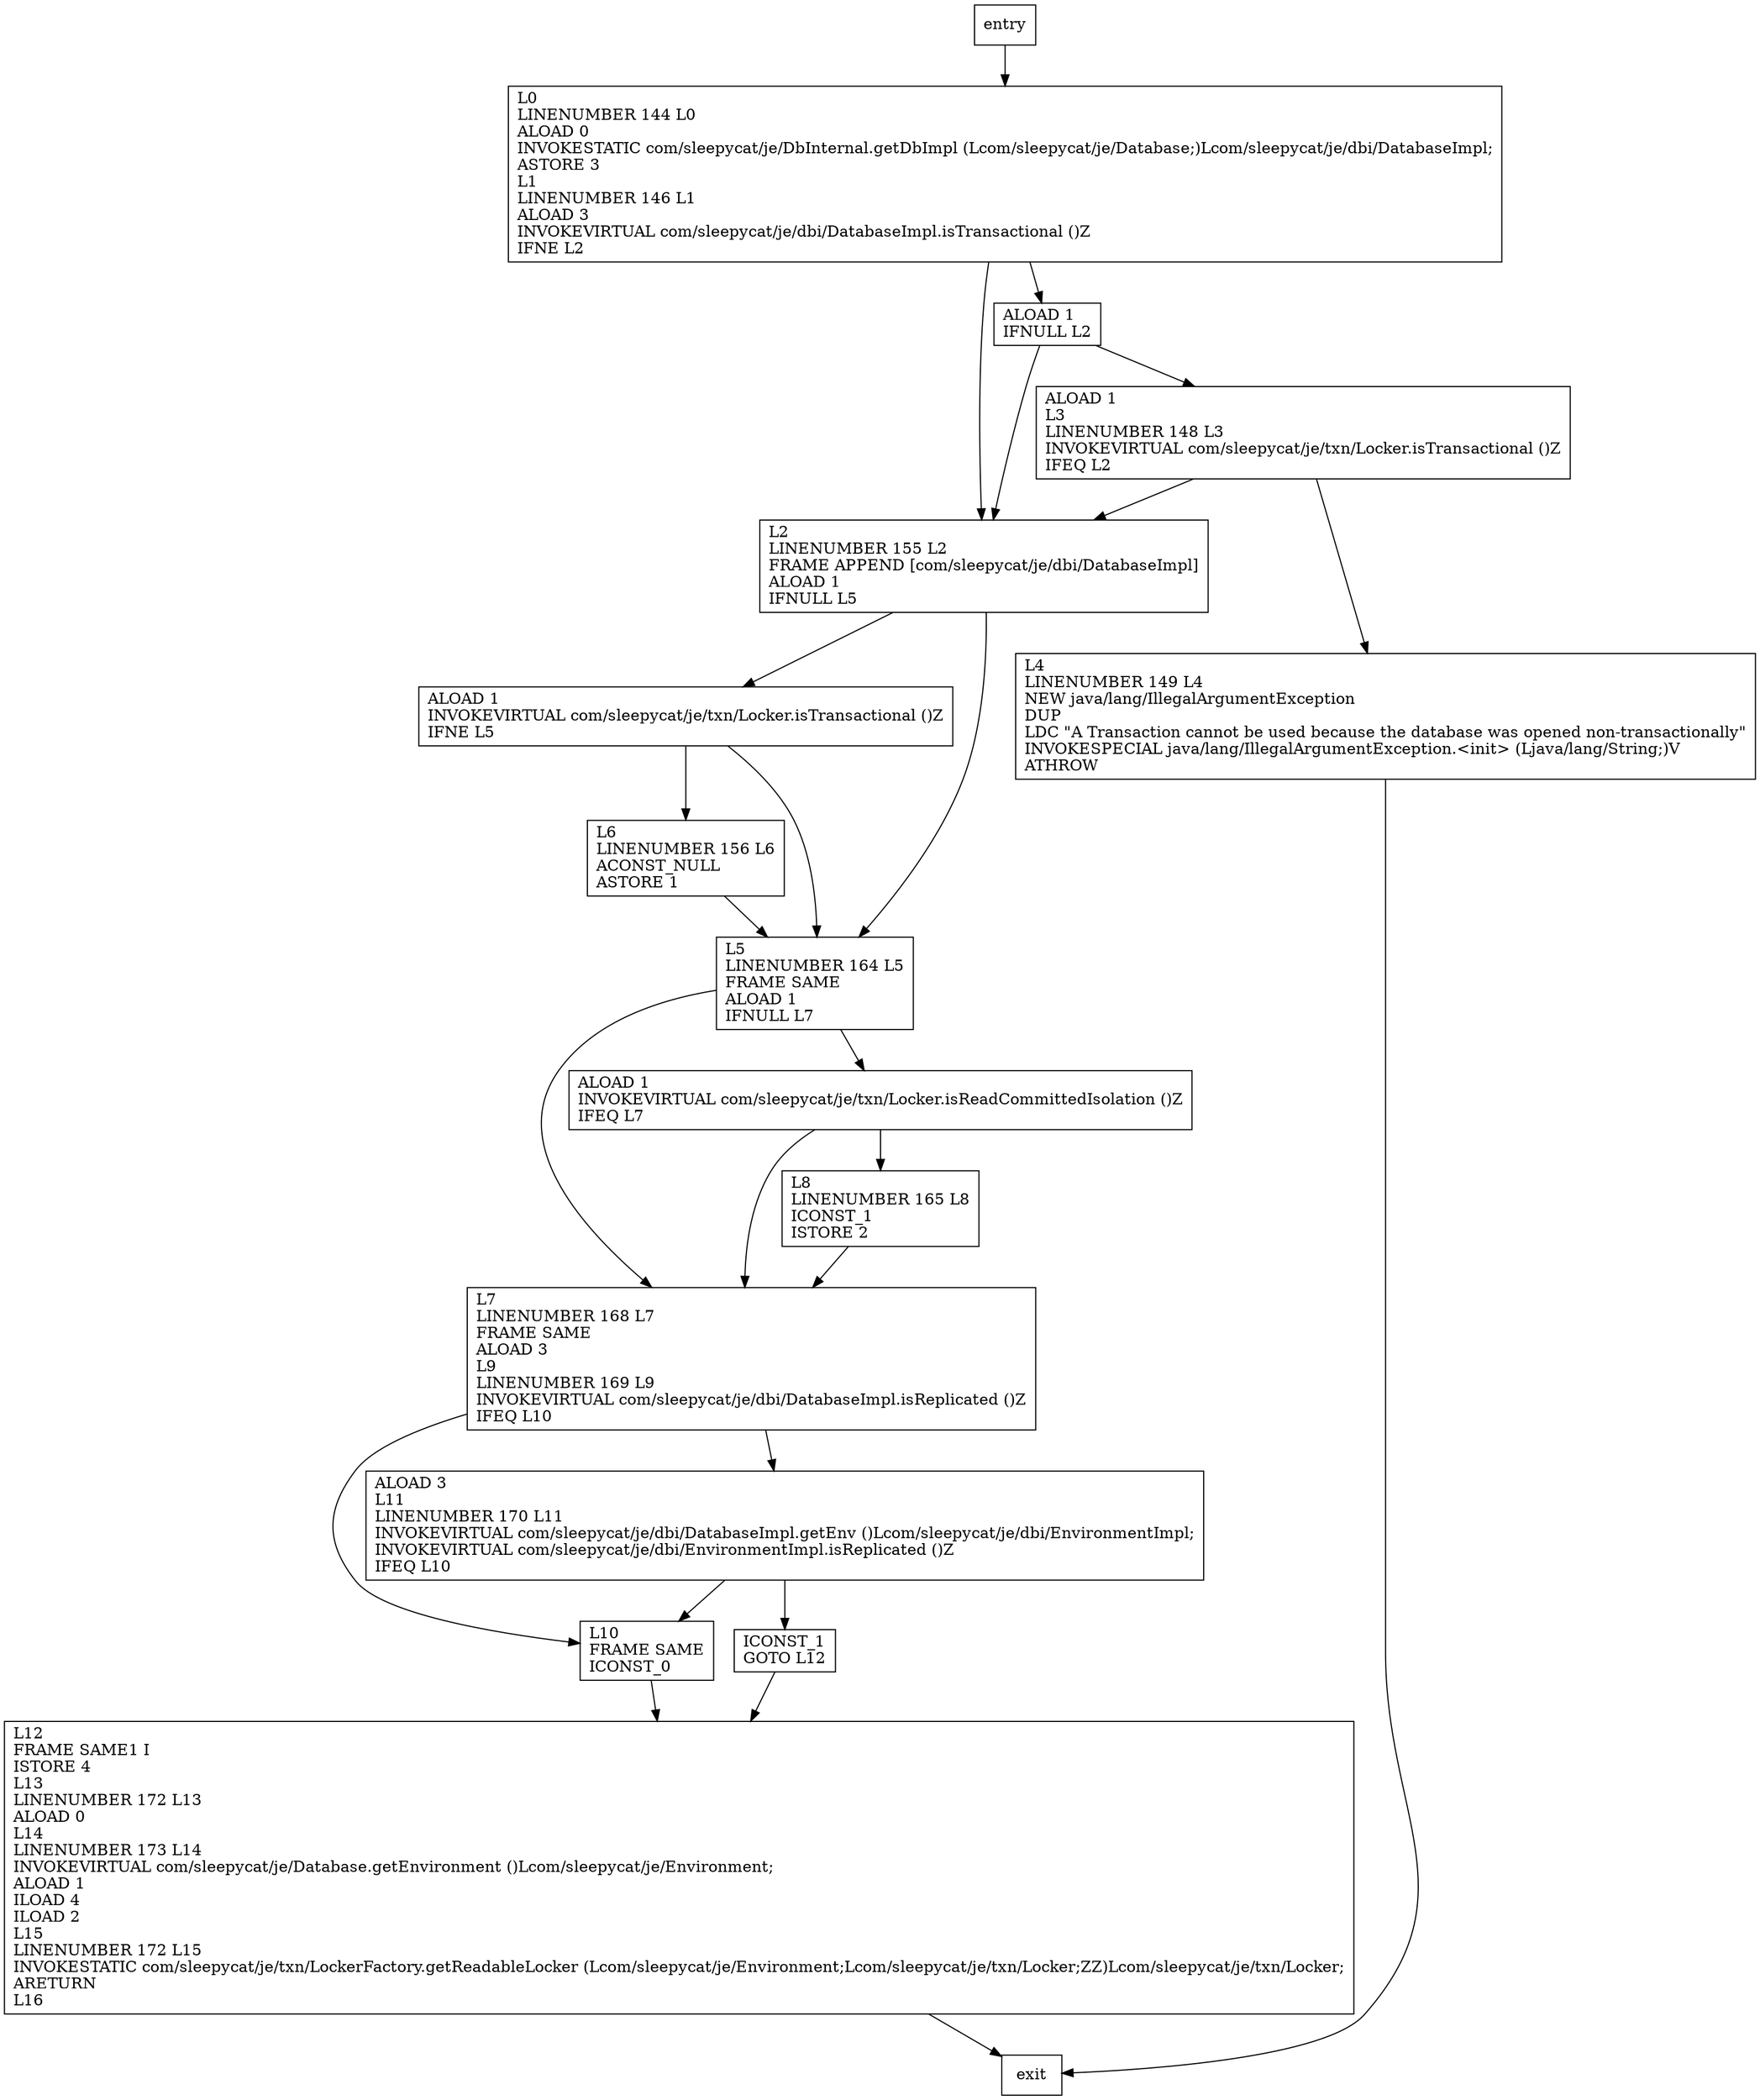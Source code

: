 digraph getReadableLocker {
node [shape=record];
232479158 [label="L4\lLINENUMBER 149 L4\lNEW java/lang/IllegalArgumentException\lDUP\lLDC \"A Transaction cannot be used because the database was opened non-transactionally\"\lINVOKESPECIAL java/lang/IllegalArgumentException.\<init\> (Ljava/lang/String;)V\lATHROW\l"];
616153143 [label="L6\lLINENUMBER 156 L6\lACONST_NULL\lASTORE 1\l"];
678119630 [label="L2\lLINENUMBER 155 L2\lFRAME APPEND [com/sleepycat/je/dbi/DatabaseImpl]\lALOAD 1\lIFNULL L5\l"];
1201080674 [label="L0\lLINENUMBER 144 L0\lALOAD 0\lINVOKESTATIC com/sleepycat/je/DbInternal.getDbImpl (Lcom/sleepycat/je/Database;)Lcom/sleepycat/je/dbi/DatabaseImpl;\lASTORE 3\lL1\lLINENUMBER 146 L1\lALOAD 3\lINVOKEVIRTUAL com/sleepycat/je/dbi/DatabaseImpl.isTransactional ()Z\lIFNE L2\l"];
330331486 [label="L10\lFRAME SAME\lICONST_0\l"];
1974252326 [label="L12\lFRAME SAME1 I\lISTORE 4\lL13\lLINENUMBER 172 L13\lALOAD 0\lL14\lLINENUMBER 173 L14\lINVOKEVIRTUAL com/sleepycat/je/Database.getEnvironment ()Lcom/sleepycat/je/Environment;\lALOAD 1\lILOAD 4\lILOAD 2\lL15\lLINENUMBER 172 L15\lINVOKESTATIC com/sleepycat/je/txn/LockerFactory.getReadableLocker (Lcom/sleepycat/je/Environment;Lcom/sleepycat/je/txn/Locker;ZZ)Lcom/sleepycat/je/txn/Locker;\lARETURN\lL16\l"];
1945648127 [label="L7\lLINENUMBER 168 L7\lFRAME SAME\lALOAD 3\lL9\lLINENUMBER 169 L9\lINVOKEVIRTUAL com/sleepycat/je/dbi/DatabaseImpl.isReplicated ()Z\lIFEQ L10\l"];
1927893231 [label="ALOAD 1\lINVOKEVIRTUAL com/sleepycat/je/txn/Locker.isReadCommittedIsolation ()Z\lIFEQ L7\l"];
1722902384 [label="ALOAD 1\lIFNULL L2\l"];
1622943130 [label="ALOAD 1\lINVOKEVIRTUAL com/sleepycat/je/txn/Locker.isTransactional ()Z\lIFNE L5\l"];
435405303 [label="ICONST_1\lGOTO L12\l"];
316882043 [label="L5\lLINENUMBER 164 L5\lFRAME SAME\lALOAD 1\lIFNULL L7\l"];
556110612 [label="ALOAD 3\lL11\lLINENUMBER 170 L11\lINVOKEVIRTUAL com/sleepycat/je/dbi/DatabaseImpl.getEnv ()Lcom/sleepycat/je/dbi/EnvironmentImpl;\lINVOKEVIRTUAL com/sleepycat/je/dbi/EnvironmentImpl.isReplicated ()Z\lIFEQ L10\l"];
1920500354 [label="ALOAD 1\lL3\lLINENUMBER 148 L3\lINVOKEVIRTUAL com/sleepycat/je/txn/Locker.isTransactional ()Z\lIFEQ L2\l"];
2044897837 [label="L8\lLINENUMBER 165 L8\lICONST_1\lISTORE 2\l"];
entry;
exit;
232479158 -> exit;
616153143 -> 316882043;
678119630 -> 1622943130;
678119630 -> 316882043;
1201080674 -> 678119630;
1201080674 -> 1722902384;
330331486 -> 1974252326;
1974252326 -> exit;
1945648127 -> 330331486;
1945648127 -> 556110612;
1927893231 -> 1945648127;
1927893231 -> 2044897837;
1722902384 -> 678119630;
1722902384 -> 1920500354;
entry -> 1201080674;
1622943130 -> 616153143;
1622943130 -> 316882043;
435405303 -> 1974252326;
316882043 -> 1945648127;
316882043 -> 1927893231;
556110612 -> 435405303;
556110612 -> 330331486;
1920500354 -> 232479158;
1920500354 -> 678119630;
2044897837 -> 1945648127;
}
